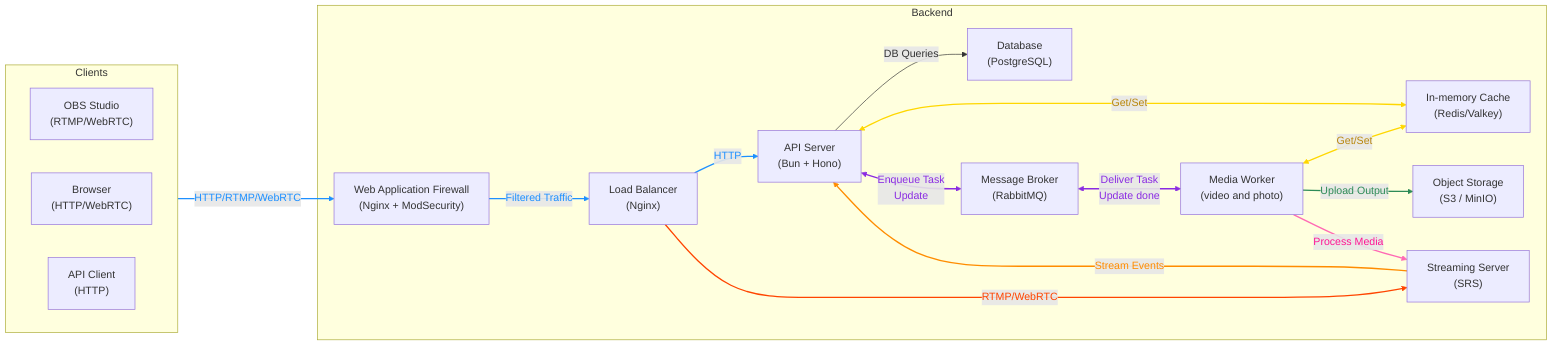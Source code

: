 flowchart LR
    %% ===== Clients =====
    subgraph Clients
        direction LR
        OBS["OBS Studio<br /> (RTMP/WebRTC)"]
        Browser["Browser<br /> (HTTP/WebRTC)"]
        Api["API Client<br /> (HTTP)"]
    end

    %% ===== Backend =====
    subgraph Backend
        direction TB
        WAF["Web Application Firewall<br /> (Nginx + ModSecurity)"]
        LB["Load Balancer<br /> (Nginx)"]
        API["API Server<br /> (Bun + Hono)"]

        %% Order adjusted here
        Cache["In-memory Cache<br /> (Redis/Valkey)"]
        Worker["Media Worker<br /> (video and photo)"]

        RabbitMQ["Message Broker<br /> (RabbitMQ)"]
        DB["Database<br /> (PostgreSQL)"]
        SRS["Streaming Server<br /> (SRS)"]
        Storage["Object Storage<br /> (S3 / MinIO)"]
    end

    %% ===== Flows =====
    Clients -->|HTTP/RTMP/WebRTC| WAF
    WAF -->|Filtered Traffic| LB
    LB -->|HTTP| API
    LB -->|RTMP/WebRTC| SRS

    %% API Core
    API -->|DB Queries| DB
    API <-->|Get/Set| Cache

    %% Async Tasks
    API <-->|Enqueue Task<br />  Update| RabbitMQ
    RabbitMQ <-->|Deliver Task<br />  Update done| Worker

    %% Media Worker Operations
    Worker <-->|Get/Set| Cache
    Worker -->|Upload Output| Storage
    Worker -->|Process Media| SRS

    %% SRS Events
    SRS -->|Stream Events| API

    %% ===== Arrow Styling =====
    %% HTTP
    linkStyle 0 stroke:#1E90FF,stroke-width:2px,color:#1E90FF
    linkStyle 1 stroke:#1E90FF,stroke-width:2px,color:#1E90FF
    linkStyle 2 stroke:#1E90FF,stroke-width:2px,color:#1E90FF

    %% RTMP/WebRTC
    linkStyle 3 stroke:#FF4500,stroke-width:2px,color:#FF4500

    %% DB
    %% linkStyle 4 stroke:#32CD32,stroke-width:2px,color:#32CD32

    %% Cache
    linkStyle 5 stroke:#FFD700,stroke-width:2px,color:#B8860B
    linkStyle 8 stroke:#FFD700,stroke-width:2px,color:#B8860B

    %% RabbitMQ messaging
    linkStyle 6 stroke:#8A2BE2,stroke-width:2px,color:#8A2BE2
    linkStyle 7 stroke:#8A2BE2,stroke-width:2px,color:#8A2BE2

    %% Media
    linkStyle 10 stroke:#FF69B4,stroke-width:2px,color:#FF1493

    %% Storage
    linkStyle 9 stroke:#2E8B57,stroke-width:2px,color:#2E8B57

    %% SRS Event
    linkStyle 11 stroke:#FF8C00,stroke-width:2px,color:#FF8C00